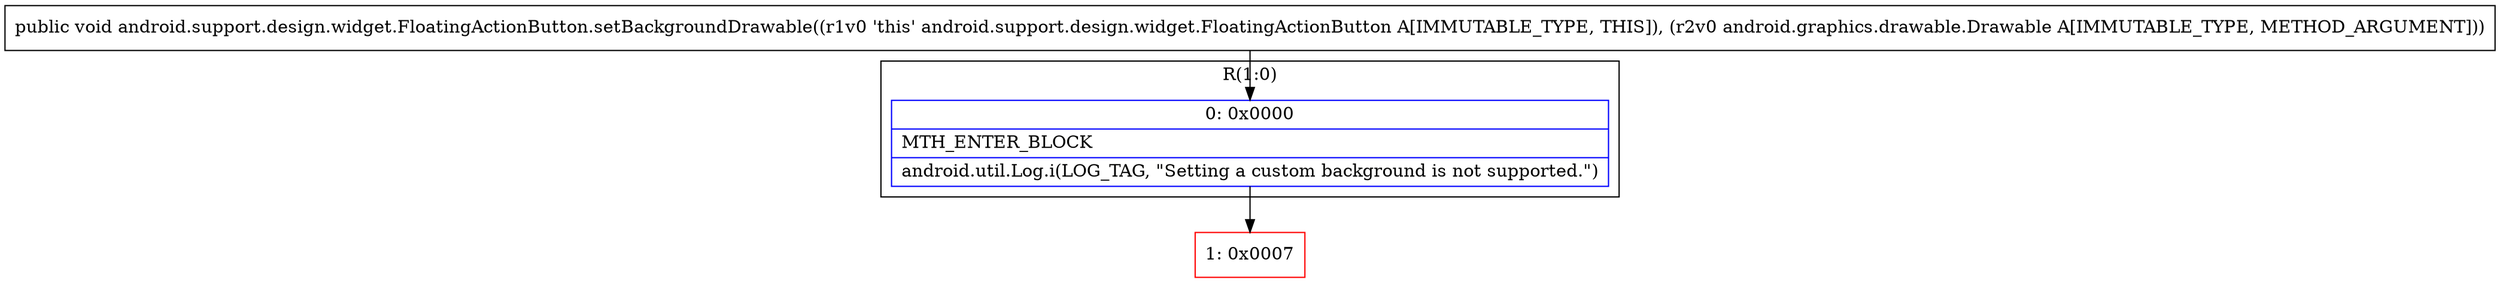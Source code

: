 digraph "CFG forandroid.support.design.widget.FloatingActionButton.setBackgroundDrawable(Landroid\/graphics\/drawable\/Drawable;)V" {
subgraph cluster_Region_1530870057 {
label = "R(1:0)";
node [shape=record,color=blue];
Node_0 [shape=record,label="{0\:\ 0x0000|MTH_ENTER_BLOCK\l|android.util.Log.i(LOG_TAG, \"Setting a custom background is not supported.\")\l}"];
}
Node_1 [shape=record,color=red,label="{1\:\ 0x0007}"];
MethodNode[shape=record,label="{public void android.support.design.widget.FloatingActionButton.setBackgroundDrawable((r1v0 'this' android.support.design.widget.FloatingActionButton A[IMMUTABLE_TYPE, THIS]), (r2v0 android.graphics.drawable.Drawable A[IMMUTABLE_TYPE, METHOD_ARGUMENT])) }"];
MethodNode -> Node_0;
Node_0 -> Node_1;
}

